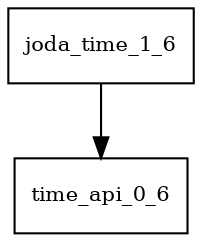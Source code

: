 digraph joda_time_1_6_dependencies {
  node [shape = box, fontsize=10.0];
  joda_time_1_6 -> time_api_0_6;
}
